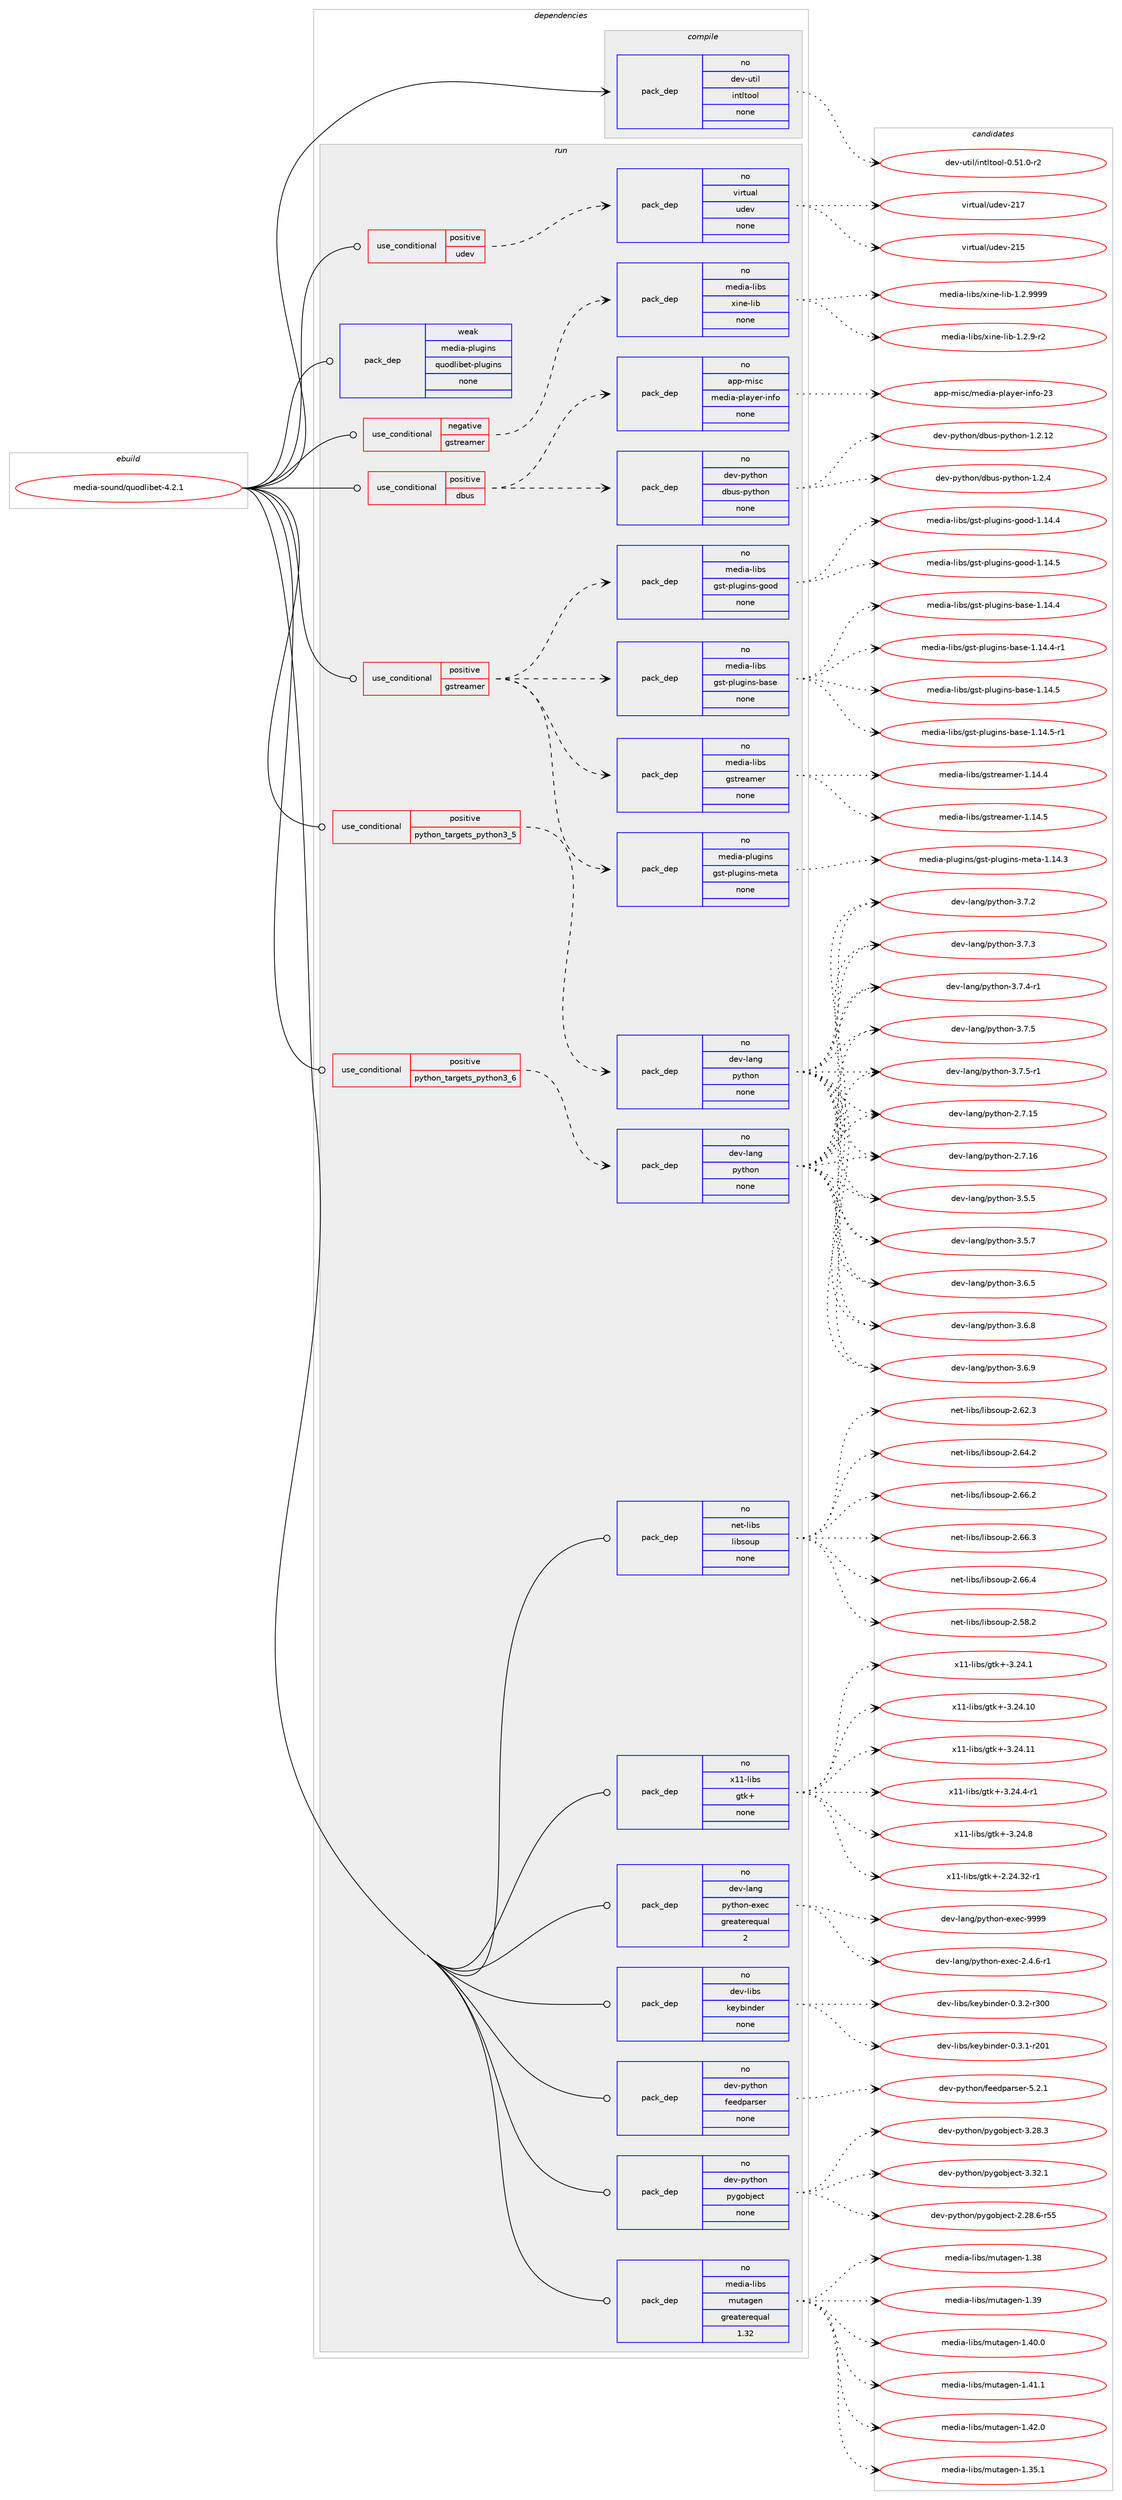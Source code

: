digraph prolog {

# *************
# Graph options
# *************

newrank=true;
concentrate=true;
compound=true;
graph [rankdir=LR,fontname=Helvetica,fontsize=10,ranksep=1.5];#, ranksep=2.5, nodesep=0.2];
edge  [arrowhead=vee];
node  [fontname=Helvetica,fontsize=10];

# **********
# The ebuild
# **********

subgraph cluster_leftcol {
color=gray;
rank=same;
label=<<i>ebuild</i>>;
id [label="media-sound/quodlibet-4.2.1", color=red, width=4, href="../media-sound/quodlibet-4.2.1.svg"];
}

# ****************
# The dependencies
# ****************

subgraph cluster_midcol {
color=gray;
label=<<i>dependencies</i>>;
subgraph cluster_compile {
fillcolor="#eeeeee";
style=filled;
label=<<i>compile</i>>;
subgraph pack594066 {
dependency803179 [label=<<TABLE BORDER="0" CELLBORDER="1" CELLSPACING="0" CELLPADDING="4" WIDTH="220"><TR><TD ROWSPAN="6" CELLPADDING="30">pack_dep</TD></TR><TR><TD WIDTH="110">no</TD></TR><TR><TD>dev-util</TD></TR><TR><TD>intltool</TD></TR><TR><TD>none</TD></TR><TR><TD></TD></TR></TABLE>>, shape=none, color=blue];
}
id:e -> dependency803179:w [weight=20,style="solid",arrowhead="vee"];
}
subgraph cluster_compileandrun {
fillcolor="#eeeeee";
style=filled;
label=<<i>compile and run</i>>;
}
subgraph cluster_run {
fillcolor="#eeeeee";
style=filled;
label=<<i>run</i>>;
subgraph cond195081 {
dependency803180 [label=<<TABLE BORDER="0" CELLBORDER="1" CELLSPACING="0" CELLPADDING="4"><TR><TD ROWSPAN="3" CELLPADDING="10">use_conditional</TD></TR><TR><TD>negative</TD></TR><TR><TD>gstreamer</TD></TR></TABLE>>, shape=none, color=red];
subgraph pack594067 {
dependency803181 [label=<<TABLE BORDER="0" CELLBORDER="1" CELLSPACING="0" CELLPADDING="4" WIDTH="220"><TR><TD ROWSPAN="6" CELLPADDING="30">pack_dep</TD></TR><TR><TD WIDTH="110">no</TD></TR><TR><TD>media-libs</TD></TR><TR><TD>xine-lib</TD></TR><TR><TD>none</TD></TR><TR><TD></TD></TR></TABLE>>, shape=none, color=blue];
}
dependency803180:e -> dependency803181:w [weight=20,style="dashed",arrowhead="vee"];
}
id:e -> dependency803180:w [weight=20,style="solid",arrowhead="odot"];
subgraph cond195082 {
dependency803182 [label=<<TABLE BORDER="0" CELLBORDER="1" CELLSPACING="0" CELLPADDING="4"><TR><TD ROWSPAN="3" CELLPADDING="10">use_conditional</TD></TR><TR><TD>positive</TD></TR><TR><TD>dbus</TD></TR></TABLE>>, shape=none, color=red];
subgraph pack594068 {
dependency803183 [label=<<TABLE BORDER="0" CELLBORDER="1" CELLSPACING="0" CELLPADDING="4" WIDTH="220"><TR><TD ROWSPAN="6" CELLPADDING="30">pack_dep</TD></TR><TR><TD WIDTH="110">no</TD></TR><TR><TD>app-misc</TD></TR><TR><TD>media-player-info</TD></TR><TR><TD>none</TD></TR><TR><TD></TD></TR></TABLE>>, shape=none, color=blue];
}
dependency803182:e -> dependency803183:w [weight=20,style="dashed",arrowhead="vee"];
subgraph pack594069 {
dependency803184 [label=<<TABLE BORDER="0" CELLBORDER="1" CELLSPACING="0" CELLPADDING="4" WIDTH="220"><TR><TD ROWSPAN="6" CELLPADDING="30">pack_dep</TD></TR><TR><TD WIDTH="110">no</TD></TR><TR><TD>dev-python</TD></TR><TR><TD>dbus-python</TD></TR><TR><TD>none</TD></TR><TR><TD></TD></TR></TABLE>>, shape=none, color=blue];
}
dependency803182:e -> dependency803184:w [weight=20,style="dashed",arrowhead="vee"];
}
id:e -> dependency803182:w [weight=20,style="solid",arrowhead="odot"];
subgraph cond195083 {
dependency803185 [label=<<TABLE BORDER="0" CELLBORDER="1" CELLSPACING="0" CELLPADDING="4"><TR><TD ROWSPAN="3" CELLPADDING="10">use_conditional</TD></TR><TR><TD>positive</TD></TR><TR><TD>gstreamer</TD></TR></TABLE>>, shape=none, color=red];
subgraph pack594070 {
dependency803186 [label=<<TABLE BORDER="0" CELLBORDER="1" CELLSPACING="0" CELLPADDING="4" WIDTH="220"><TR><TD ROWSPAN="6" CELLPADDING="30">pack_dep</TD></TR><TR><TD WIDTH="110">no</TD></TR><TR><TD>media-libs</TD></TR><TR><TD>gstreamer</TD></TR><TR><TD>none</TD></TR><TR><TD></TD></TR></TABLE>>, shape=none, color=blue];
}
dependency803185:e -> dependency803186:w [weight=20,style="dashed",arrowhead="vee"];
subgraph pack594071 {
dependency803187 [label=<<TABLE BORDER="0" CELLBORDER="1" CELLSPACING="0" CELLPADDING="4" WIDTH="220"><TR><TD ROWSPAN="6" CELLPADDING="30">pack_dep</TD></TR><TR><TD WIDTH="110">no</TD></TR><TR><TD>media-libs</TD></TR><TR><TD>gst-plugins-base</TD></TR><TR><TD>none</TD></TR><TR><TD></TD></TR></TABLE>>, shape=none, color=blue];
}
dependency803185:e -> dependency803187:w [weight=20,style="dashed",arrowhead="vee"];
subgraph pack594072 {
dependency803188 [label=<<TABLE BORDER="0" CELLBORDER="1" CELLSPACING="0" CELLPADDING="4" WIDTH="220"><TR><TD ROWSPAN="6" CELLPADDING="30">pack_dep</TD></TR><TR><TD WIDTH="110">no</TD></TR><TR><TD>media-libs</TD></TR><TR><TD>gst-plugins-good</TD></TR><TR><TD>none</TD></TR><TR><TD></TD></TR></TABLE>>, shape=none, color=blue];
}
dependency803185:e -> dependency803188:w [weight=20,style="dashed",arrowhead="vee"];
subgraph pack594073 {
dependency803189 [label=<<TABLE BORDER="0" CELLBORDER="1" CELLSPACING="0" CELLPADDING="4" WIDTH="220"><TR><TD ROWSPAN="6" CELLPADDING="30">pack_dep</TD></TR><TR><TD WIDTH="110">no</TD></TR><TR><TD>media-plugins</TD></TR><TR><TD>gst-plugins-meta</TD></TR><TR><TD>none</TD></TR><TR><TD></TD></TR></TABLE>>, shape=none, color=blue];
}
dependency803185:e -> dependency803189:w [weight=20,style="dashed",arrowhead="vee"];
}
id:e -> dependency803185:w [weight=20,style="solid",arrowhead="odot"];
subgraph cond195084 {
dependency803190 [label=<<TABLE BORDER="0" CELLBORDER="1" CELLSPACING="0" CELLPADDING="4"><TR><TD ROWSPAN="3" CELLPADDING="10">use_conditional</TD></TR><TR><TD>positive</TD></TR><TR><TD>python_targets_python3_5</TD></TR></TABLE>>, shape=none, color=red];
subgraph pack594074 {
dependency803191 [label=<<TABLE BORDER="0" CELLBORDER="1" CELLSPACING="0" CELLPADDING="4" WIDTH="220"><TR><TD ROWSPAN="6" CELLPADDING="30">pack_dep</TD></TR><TR><TD WIDTH="110">no</TD></TR><TR><TD>dev-lang</TD></TR><TR><TD>python</TD></TR><TR><TD>none</TD></TR><TR><TD></TD></TR></TABLE>>, shape=none, color=blue];
}
dependency803190:e -> dependency803191:w [weight=20,style="dashed",arrowhead="vee"];
}
id:e -> dependency803190:w [weight=20,style="solid",arrowhead="odot"];
subgraph cond195085 {
dependency803192 [label=<<TABLE BORDER="0" CELLBORDER="1" CELLSPACING="0" CELLPADDING="4"><TR><TD ROWSPAN="3" CELLPADDING="10">use_conditional</TD></TR><TR><TD>positive</TD></TR><TR><TD>python_targets_python3_6</TD></TR></TABLE>>, shape=none, color=red];
subgraph pack594075 {
dependency803193 [label=<<TABLE BORDER="0" CELLBORDER="1" CELLSPACING="0" CELLPADDING="4" WIDTH="220"><TR><TD ROWSPAN="6" CELLPADDING="30">pack_dep</TD></TR><TR><TD WIDTH="110">no</TD></TR><TR><TD>dev-lang</TD></TR><TR><TD>python</TD></TR><TR><TD>none</TD></TR><TR><TD></TD></TR></TABLE>>, shape=none, color=blue];
}
dependency803192:e -> dependency803193:w [weight=20,style="dashed",arrowhead="vee"];
}
id:e -> dependency803192:w [weight=20,style="solid",arrowhead="odot"];
subgraph cond195086 {
dependency803194 [label=<<TABLE BORDER="0" CELLBORDER="1" CELLSPACING="0" CELLPADDING="4"><TR><TD ROWSPAN="3" CELLPADDING="10">use_conditional</TD></TR><TR><TD>positive</TD></TR><TR><TD>udev</TD></TR></TABLE>>, shape=none, color=red];
subgraph pack594076 {
dependency803195 [label=<<TABLE BORDER="0" CELLBORDER="1" CELLSPACING="0" CELLPADDING="4" WIDTH="220"><TR><TD ROWSPAN="6" CELLPADDING="30">pack_dep</TD></TR><TR><TD WIDTH="110">no</TD></TR><TR><TD>virtual</TD></TR><TR><TD>udev</TD></TR><TR><TD>none</TD></TR><TR><TD></TD></TR></TABLE>>, shape=none, color=blue];
}
dependency803194:e -> dependency803195:w [weight=20,style="dashed",arrowhead="vee"];
}
id:e -> dependency803194:w [weight=20,style="solid",arrowhead="odot"];
subgraph pack594077 {
dependency803196 [label=<<TABLE BORDER="0" CELLBORDER="1" CELLSPACING="0" CELLPADDING="4" WIDTH="220"><TR><TD ROWSPAN="6" CELLPADDING="30">pack_dep</TD></TR><TR><TD WIDTH="110">no</TD></TR><TR><TD>dev-lang</TD></TR><TR><TD>python-exec</TD></TR><TR><TD>greaterequal</TD></TR><TR><TD>2</TD></TR></TABLE>>, shape=none, color=blue];
}
id:e -> dependency803196:w [weight=20,style="solid",arrowhead="odot"];
subgraph pack594078 {
dependency803197 [label=<<TABLE BORDER="0" CELLBORDER="1" CELLSPACING="0" CELLPADDING="4" WIDTH="220"><TR><TD ROWSPAN="6" CELLPADDING="30">pack_dep</TD></TR><TR><TD WIDTH="110">no</TD></TR><TR><TD>dev-libs</TD></TR><TR><TD>keybinder</TD></TR><TR><TD>none</TD></TR><TR><TD></TD></TR></TABLE>>, shape=none, color=blue];
}
id:e -> dependency803197:w [weight=20,style="solid",arrowhead="odot"];
subgraph pack594079 {
dependency803198 [label=<<TABLE BORDER="0" CELLBORDER="1" CELLSPACING="0" CELLPADDING="4" WIDTH="220"><TR><TD ROWSPAN="6" CELLPADDING="30">pack_dep</TD></TR><TR><TD WIDTH="110">no</TD></TR><TR><TD>dev-python</TD></TR><TR><TD>feedparser</TD></TR><TR><TD>none</TD></TR><TR><TD></TD></TR></TABLE>>, shape=none, color=blue];
}
id:e -> dependency803198:w [weight=20,style="solid",arrowhead="odot"];
subgraph pack594080 {
dependency803199 [label=<<TABLE BORDER="0" CELLBORDER="1" CELLSPACING="0" CELLPADDING="4" WIDTH="220"><TR><TD ROWSPAN="6" CELLPADDING="30">pack_dep</TD></TR><TR><TD WIDTH="110">no</TD></TR><TR><TD>dev-python</TD></TR><TR><TD>pygobject</TD></TR><TR><TD>none</TD></TR><TR><TD></TD></TR></TABLE>>, shape=none, color=blue];
}
id:e -> dependency803199:w [weight=20,style="solid",arrowhead="odot"];
subgraph pack594081 {
dependency803200 [label=<<TABLE BORDER="0" CELLBORDER="1" CELLSPACING="0" CELLPADDING="4" WIDTH="220"><TR><TD ROWSPAN="6" CELLPADDING="30">pack_dep</TD></TR><TR><TD WIDTH="110">no</TD></TR><TR><TD>media-libs</TD></TR><TR><TD>mutagen</TD></TR><TR><TD>greaterequal</TD></TR><TR><TD>1.32</TD></TR></TABLE>>, shape=none, color=blue];
}
id:e -> dependency803200:w [weight=20,style="solid",arrowhead="odot"];
subgraph pack594082 {
dependency803201 [label=<<TABLE BORDER="0" CELLBORDER="1" CELLSPACING="0" CELLPADDING="4" WIDTH="220"><TR><TD ROWSPAN="6" CELLPADDING="30">pack_dep</TD></TR><TR><TD WIDTH="110">no</TD></TR><TR><TD>net-libs</TD></TR><TR><TD>libsoup</TD></TR><TR><TD>none</TD></TR><TR><TD></TD></TR></TABLE>>, shape=none, color=blue];
}
id:e -> dependency803201:w [weight=20,style="solid",arrowhead="odot"];
subgraph pack594083 {
dependency803202 [label=<<TABLE BORDER="0" CELLBORDER="1" CELLSPACING="0" CELLPADDING="4" WIDTH="220"><TR><TD ROWSPAN="6" CELLPADDING="30">pack_dep</TD></TR><TR><TD WIDTH="110">no</TD></TR><TR><TD>x11-libs</TD></TR><TR><TD>gtk+</TD></TR><TR><TD>none</TD></TR><TR><TD></TD></TR></TABLE>>, shape=none, color=blue];
}
id:e -> dependency803202:w [weight=20,style="solid",arrowhead="odot"];
subgraph pack594084 {
dependency803203 [label=<<TABLE BORDER="0" CELLBORDER="1" CELLSPACING="0" CELLPADDING="4" WIDTH="220"><TR><TD ROWSPAN="6" CELLPADDING="30">pack_dep</TD></TR><TR><TD WIDTH="110">weak</TD></TR><TR><TD>media-plugins</TD></TR><TR><TD>quodlibet-plugins</TD></TR><TR><TD>none</TD></TR><TR><TD></TD></TR></TABLE>>, shape=none, color=blue];
}
id:e -> dependency803203:w [weight=20,style="solid",arrowhead="odot"];
}
}

# **************
# The candidates
# **************

subgraph cluster_choices {
rank=same;
color=gray;
label=<<i>candidates</i>>;

subgraph choice594066 {
color=black;
nodesep=1;
choice1001011184511711610510847105110116108116111111108454846534946484511450 [label="dev-util/intltool-0.51.0-r2", color=red, width=4,href="../dev-util/intltool-0.51.0-r2.svg"];
dependency803179:e -> choice1001011184511711610510847105110116108116111111108454846534946484511450:w [style=dotted,weight="100"];
}
subgraph choice594067 {
color=black;
nodesep=1;
choice1091011001059745108105981154712010511010145108105984549465046574511450 [label="media-libs/xine-lib-1.2.9-r2", color=red, width=4,href="../media-libs/xine-lib-1.2.9-r2.svg"];
choice109101100105974510810598115471201051101014510810598454946504657575757 [label="media-libs/xine-lib-1.2.9999", color=red, width=4,href="../media-libs/xine-lib-1.2.9999.svg"];
dependency803181:e -> choice1091011001059745108105981154712010511010145108105984549465046574511450:w [style=dotted,weight="100"];
dependency803181:e -> choice109101100105974510810598115471201051101014510810598454946504657575757:w [style=dotted,weight="100"];
}
subgraph choice594068 {
color=black;
nodesep=1;
choice9711211245109105115994710910110010597451121089712110111445105110102111455051 [label="app-misc/media-player-info-23", color=red, width=4,href="../app-misc/media-player-info-23.svg"];
dependency803183:e -> choice9711211245109105115994710910110010597451121089712110111445105110102111455051:w [style=dotted,weight="100"];
}
subgraph choice594069 {
color=black;
nodesep=1;
choice1001011184511212111610411111047100981171154511212111610411111045494650464950 [label="dev-python/dbus-python-1.2.12", color=red, width=4,href="../dev-python/dbus-python-1.2.12.svg"];
choice10010111845112121116104111110471009811711545112121116104111110454946504652 [label="dev-python/dbus-python-1.2.4", color=red, width=4,href="../dev-python/dbus-python-1.2.4.svg"];
dependency803184:e -> choice1001011184511212111610411111047100981171154511212111610411111045494650464950:w [style=dotted,weight="100"];
dependency803184:e -> choice10010111845112121116104111110471009811711545112121116104111110454946504652:w [style=dotted,weight="100"];
}
subgraph choice594070 {
color=black;
nodesep=1;
choice109101100105974510810598115471031151161141019710910111445494649524652 [label="media-libs/gstreamer-1.14.4", color=red, width=4,href="../media-libs/gstreamer-1.14.4.svg"];
choice109101100105974510810598115471031151161141019710910111445494649524653 [label="media-libs/gstreamer-1.14.5", color=red, width=4,href="../media-libs/gstreamer-1.14.5.svg"];
dependency803186:e -> choice109101100105974510810598115471031151161141019710910111445494649524652:w [style=dotted,weight="100"];
dependency803186:e -> choice109101100105974510810598115471031151161141019710910111445494649524653:w [style=dotted,weight="100"];
}
subgraph choice594071 {
color=black;
nodesep=1;
choice109101100105974510810598115471031151164511210811710310511011545989711510145494649524652 [label="media-libs/gst-plugins-base-1.14.4", color=red, width=4,href="../media-libs/gst-plugins-base-1.14.4.svg"];
choice1091011001059745108105981154710311511645112108117103105110115459897115101454946495246524511449 [label="media-libs/gst-plugins-base-1.14.4-r1", color=red, width=4,href="../media-libs/gst-plugins-base-1.14.4-r1.svg"];
choice109101100105974510810598115471031151164511210811710310511011545989711510145494649524653 [label="media-libs/gst-plugins-base-1.14.5", color=red, width=4,href="../media-libs/gst-plugins-base-1.14.5.svg"];
choice1091011001059745108105981154710311511645112108117103105110115459897115101454946495246534511449 [label="media-libs/gst-plugins-base-1.14.5-r1", color=red, width=4,href="../media-libs/gst-plugins-base-1.14.5-r1.svg"];
dependency803187:e -> choice109101100105974510810598115471031151164511210811710310511011545989711510145494649524652:w [style=dotted,weight="100"];
dependency803187:e -> choice1091011001059745108105981154710311511645112108117103105110115459897115101454946495246524511449:w [style=dotted,weight="100"];
dependency803187:e -> choice109101100105974510810598115471031151164511210811710310511011545989711510145494649524653:w [style=dotted,weight="100"];
dependency803187:e -> choice1091011001059745108105981154710311511645112108117103105110115459897115101454946495246534511449:w [style=dotted,weight="100"];
}
subgraph choice594072 {
color=black;
nodesep=1;
choice10910110010597451081059811547103115116451121081171031051101154510311111110045494649524652 [label="media-libs/gst-plugins-good-1.14.4", color=red, width=4,href="../media-libs/gst-plugins-good-1.14.4.svg"];
choice10910110010597451081059811547103115116451121081171031051101154510311111110045494649524653 [label="media-libs/gst-plugins-good-1.14.5", color=red, width=4,href="../media-libs/gst-plugins-good-1.14.5.svg"];
dependency803188:e -> choice10910110010597451081059811547103115116451121081171031051101154510311111110045494649524652:w [style=dotted,weight="100"];
dependency803188:e -> choice10910110010597451081059811547103115116451121081171031051101154510311111110045494649524653:w [style=dotted,weight="100"];
}
subgraph choice594073 {
color=black;
nodesep=1;
choice10910110010597451121081171031051101154710311511645112108117103105110115451091011169745494649524651 [label="media-plugins/gst-plugins-meta-1.14.3", color=red, width=4,href="../media-plugins/gst-plugins-meta-1.14.3.svg"];
dependency803189:e -> choice10910110010597451121081171031051101154710311511645112108117103105110115451091011169745494649524651:w [style=dotted,weight="100"];
}
subgraph choice594074 {
color=black;
nodesep=1;
choice10010111845108971101034711212111610411111045504655464953 [label="dev-lang/python-2.7.15", color=red, width=4,href="../dev-lang/python-2.7.15.svg"];
choice10010111845108971101034711212111610411111045504655464954 [label="dev-lang/python-2.7.16", color=red, width=4,href="../dev-lang/python-2.7.16.svg"];
choice100101118451089711010347112121116104111110455146534653 [label="dev-lang/python-3.5.5", color=red, width=4,href="../dev-lang/python-3.5.5.svg"];
choice100101118451089711010347112121116104111110455146534655 [label="dev-lang/python-3.5.7", color=red, width=4,href="../dev-lang/python-3.5.7.svg"];
choice100101118451089711010347112121116104111110455146544653 [label="dev-lang/python-3.6.5", color=red, width=4,href="../dev-lang/python-3.6.5.svg"];
choice100101118451089711010347112121116104111110455146544656 [label="dev-lang/python-3.6.8", color=red, width=4,href="../dev-lang/python-3.6.8.svg"];
choice100101118451089711010347112121116104111110455146544657 [label="dev-lang/python-3.6.9", color=red, width=4,href="../dev-lang/python-3.6.9.svg"];
choice100101118451089711010347112121116104111110455146554650 [label="dev-lang/python-3.7.2", color=red, width=4,href="../dev-lang/python-3.7.2.svg"];
choice100101118451089711010347112121116104111110455146554651 [label="dev-lang/python-3.7.3", color=red, width=4,href="../dev-lang/python-3.7.3.svg"];
choice1001011184510897110103471121211161041111104551465546524511449 [label="dev-lang/python-3.7.4-r1", color=red, width=4,href="../dev-lang/python-3.7.4-r1.svg"];
choice100101118451089711010347112121116104111110455146554653 [label="dev-lang/python-3.7.5", color=red, width=4,href="../dev-lang/python-3.7.5.svg"];
choice1001011184510897110103471121211161041111104551465546534511449 [label="dev-lang/python-3.7.5-r1", color=red, width=4,href="../dev-lang/python-3.7.5-r1.svg"];
dependency803191:e -> choice10010111845108971101034711212111610411111045504655464953:w [style=dotted,weight="100"];
dependency803191:e -> choice10010111845108971101034711212111610411111045504655464954:w [style=dotted,weight="100"];
dependency803191:e -> choice100101118451089711010347112121116104111110455146534653:w [style=dotted,weight="100"];
dependency803191:e -> choice100101118451089711010347112121116104111110455146534655:w [style=dotted,weight="100"];
dependency803191:e -> choice100101118451089711010347112121116104111110455146544653:w [style=dotted,weight="100"];
dependency803191:e -> choice100101118451089711010347112121116104111110455146544656:w [style=dotted,weight="100"];
dependency803191:e -> choice100101118451089711010347112121116104111110455146544657:w [style=dotted,weight="100"];
dependency803191:e -> choice100101118451089711010347112121116104111110455146554650:w [style=dotted,weight="100"];
dependency803191:e -> choice100101118451089711010347112121116104111110455146554651:w [style=dotted,weight="100"];
dependency803191:e -> choice1001011184510897110103471121211161041111104551465546524511449:w [style=dotted,weight="100"];
dependency803191:e -> choice100101118451089711010347112121116104111110455146554653:w [style=dotted,weight="100"];
dependency803191:e -> choice1001011184510897110103471121211161041111104551465546534511449:w [style=dotted,weight="100"];
}
subgraph choice594075 {
color=black;
nodesep=1;
choice10010111845108971101034711212111610411111045504655464953 [label="dev-lang/python-2.7.15", color=red, width=4,href="../dev-lang/python-2.7.15.svg"];
choice10010111845108971101034711212111610411111045504655464954 [label="dev-lang/python-2.7.16", color=red, width=4,href="../dev-lang/python-2.7.16.svg"];
choice100101118451089711010347112121116104111110455146534653 [label="dev-lang/python-3.5.5", color=red, width=4,href="../dev-lang/python-3.5.5.svg"];
choice100101118451089711010347112121116104111110455146534655 [label="dev-lang/python-3.5.7", color=red, width=4,href="../dev-lang/python-3.5.7.svg"];
choice100101118451089711010347112121116104111110455146544653 [label="dev-lang/python-3.6.5", color=red, width=4,href="../dev-lang/python-3.6.5.svg"];
choice100101118451089711010347112121116104111110455146544656 [label="dev-lang/python-3.6.8", color=red, width=4,href="../dev-lang/python-3.6.8.svg"];
choice100101118451089711010347112121116104111110455146544657 [label="dev-lang/python-3.6.9", color=red, width=4,href="../dev-lang/python-3.6.9.svg"];
choice100101118451089711010347112121116104111110455146554650 [label="dev-lang/python-3.7.2", color=red, width=4,href="../dev-lang/python-3.7.2.svg"];
choice100101118451089711010347112121116104111110455146554651 [label="dev-lang/python-3.7.3", color=red, width=4,href="../dev-lang/python-3.7.3.svg"];
choice1001011184510897110103471121211161041111104551465546524511449 [label="dev-lang/python-3.7.4-r1", color=red, width=4,href="../dev-lang/python-3.7.4-r1.svg"];
choice100101118451089711010347112121116104111110455146554653 [label="dev-lang/python-3.7.5", color=red, width=4,href="../dev-lang/python-3.7.5.svg"];
choice1001011184510897110103471121211161041111104551465546534511449 [label="dev-lang/python-3.7.5-r1", color=red, width=4,href="../dev-lang/python-3.7.5-r1.svg"];
dependency803193:e -> choice10010111845108971101034711212111610411111045504655464953:w [style=dotted,weight="100"];
dependency803193:e -> choice10010111845108971101034711212111610411111045504655464954:w [style=dotted,weight="100"];
dependency803193:e -> choice100101118451089711010347112121116104111110455146534653:w [style=dotted,weight="100"];
dependency803193:e -> choice100101118451089711010347112121116104111110455146534655:w [style=dotted,weight="100"];
dependency803193:e -> choice100101118451089711010347112121116104111110455146544653:w [style=dotted,weight="100"];
dependency803193:e -> choice100101118451089711010347112121116104111110455146544656:w [style=dotted,weight="100"];
dependency803193:e -> choice100101118451089711010347112121116104111110455146544657:w [style=dotted,weight="100"];
dependency803193:e -> choice100101118451089711010347112121116104111110455146554650:w [style=dotted,weight="100"];
dependency803193:e -> choice100101118451089711010347112121116104111110455146554651:w [style=dotted,weight="100"];
dependency803193:e -> choice1001011184510897110103471121211161041111104551465546524511449:w [style=dotted,weight="100"];
dependency803193:e -> choice100101118451089711010347112121116104111110455146554653:w [style=dotted,weight="100"];
dependency803193:e -> choice1001011184510897110103471121211161041111104551465546534511449:w [style=dotted,weight="100"];
}
subgraph choice594076 {
color=black;
nodesep=1;
choice118105114116117971084711710010111845504953 [label="virtual/udev-215", color=red, width=4,href="../virtual/udev-215.svg"];
choice118105114116117971084711710010111845504955 [label="virtual/udev-217", color=red, width=4,href="../virtual/udev-217.svg"];
dependency803195:e -> choice118105114116117971084711710010111845504953:w [style=dotted,weight="100"];
dependency803195:e -> choice118105114116117971084711710010111845504955:w [style=dotted,weight="100"];
}
subgraph choice594077 {
color=black;
nodesep=1;
choice10010111845108971101034711212111610411111045101120101994550465246544511449 [label="dev-lang/python-exec-2.4.6-r1", color=red, width=4,href="../dev-lang/python-exec-2.4.6-r1.svg"];
choice10010111845108971101034711212111610411111045101120101994557575757 [label="dev-lang/python-exec-9999", color=red, width=4,href="../dev-lang/python-exec-9999.svg"];
dependency803196:e -> choice10010111845108971101034711212111610411111045101120101994550465246544511449:w [style=dotted,weight="100"];
dependency803196:e -> choice10010111845108971101034711212111610411111045101120101994557575757:w [style=dotted,weight="100"];
}
subgraph choice594078 {
color=black;
nodesep=1;
choice1001011184510810598115471071011219810511010010111445484651464945114504849 [label="dev-libs/keybinder-0.3.1-r201", color=red, width=4,href="../dev-libs/keybinder-0.3.1-r201.svg"];
choice1001011184510810598115471071011219810511010010111445484651465045114514848 [label="dev-libs/keybinder-0.3.2-r300", color=red, width=4,href="../dev-libs/keybinder-0.3.2-r300.svg"];
dependency803197:e -> choice1001011184510810598115471071011219810511010010111445484651464945114504849:w [style=dotted,weight="100"];
dependency803197:e -> choice1001011184510810598115471071011219810511010010111445484651465045114514848:w [style=dotted,weight="100"];
}
subgraph choice594079 {
color=black;
nodesep=1;
choice100101118451121211161041111104710210110110011297114115101114455346504649 [label="dev-python/feedparser-5.2.1", color=red, width=4,href="../dev-python/feedparser-5.2.1.svg"];
dependency803198:e -> choice100101118451121211161041111104710210110110011297114115101114455346504649:w [style=dotted,weight="100"];
}
subgraph choice594080 {
color=black;
nodesep=1;
choice1001011184511212111610411111047112121103111981061019911645504650564654451145353 [label="dev-python/pygobject-2.28.6-r55", color=red, width=4,href="../dev-python/pygobject-2.28.6-r55.svg"];
choice1001011184511212111610411111047112121103111981061019911645514650564651 [label="dev-python/pygobject-3.28.3", color=red, width=4,href="../dev-python/pygobject-3.28.3.svg"];
choice1001011184511212111610411111047112121103111981061019911645514651504649 [label="dev-python/pygobject-3.32.1", color=red, width=4,href="../dev-python/pygobject-3.32.1.svg"];
dependency803199:e -> choice1001011184511212111610411111047112121103111981061019911645504650564654451145353:w [style=dotted,weight="100"];
dependency803199:e -> choice1001011184511212111610411111047112121103111981061019911645514650564651:w [style=dotted,weight="100"];
dependency803199:e -> choice1001011184511212111610411111047112121103111981061019911645514651504649:w [style=dotted,weight="100"];
}
subgraph choice594081 {
color=black;
nodesep=1;
choice109101100105974510810598115471091171169710310111045494651534649 [label="media-libs/mutagen-1.35.1", color=red, width=4,href="../media-libs/mutagen-1.35.1.svg"];
choice10910110010597451081059811547109117116971031011104549465156 [label="media-libs/mutagen-1.38", color=red, width=4,href="../media-libs/mutagen-1.38.svg"];
choice10910110010597451081059811547109117116971031011104549465157 [label="media-libs/mutagen-1.39", color=red, width=4,href="../media-libs/mutagen-1.39.svg"];
choice109101100105974510810598115471091171169710310111045494652484648 [label="media-libs/mutagen-1.40.0", color=red, width=4,href="../media-libs/mutagen-1.40.0.svg"];
choice109101100105974510810598115471091171169710310111045494652494649 [label="media-libs/mutagen-1.41.1", color=red, width=4,href="../media-libs/mutagen-1.41.1.svg"];
choice109101100105974510810598115471091171169710310111045494652504648 [label="media-libs/mutagen-1.42.0", color=red, width=4,href="../media-libs/mutagen-1.42.0.svg"];
dependency803200:e -> choice109101100105974510810598115471091171169710310111045494651534649:w [style=dotted,weight="100"];
dependency803200:e -> choice10910110010597451081059811547109117116971031011104549465156:w [style=dotted,weight="100"];
dependency803200:e -> choice10910110010597451081059811547109117116971031011104549465157:w [style=dotted,weight="100"];
dependency803200:e -> choice109101100105974510810598115471091171169710310111045494652484648:w [style=dotted,weight="100"];
dependency803200:e -> choice109101100105974510810598115471091171169710310111045494652494649:w [style=dotted,weight="100"];
dependency803200:e -> choice109101100105974510810598115471091171169710310111045494652504648:w [style=dotted,weight="100"];
}
subgraph choice594082 {
color=black;
nodesep=1;
choice1101011164510810598115471081059811511111711245504653564650 [label="net-libs/libsoup-2.58.2", color=red, width=4,href="../net-libs/libsoup-2.58.2.svg"];
choice1101011164510810598115471081059811511111711245504654504651 [label="net-libs/libsoup-2.62.3", color=red, width=4,href="../net-libs/libsoup-2.62.3.svg"];
choice1101011164510810598115471081059811511111711245504654524650 [label="net-libs/libsoup-2.64.2", color=red, width=4,href="../net-libs/libsoup-2.64.2.svg"];
choice1101011164510810598115471081059811511111711245504654544650 [label="net-libs/libsoup-2.66.2", color=red, width=4,href="../net-libs/libsoup-2.66.2.svg"];
choice1101011164510810598115471081059811511111711245504654544651 [label="net-libs/libsoup-2.66.3", color=red, width=4,href="../net-libs/libsoup-2.66.3.svg"];
choice1101011164510810598115471081059811511111711245504654544652 [label="net-libs/libsoup-2.66.4", color=red, width=4,href="../net-libs/libsoup-2.66.4.svg"];
dependency803201:e -> choice1101011164510810598115471081059811511111711245504653564650:w [style=dotted,weight="100"];
dependency803201:e -> choice1101011164510810598115471081059811511111711245504654504651:w [style=dotted,weight="100"];
dependency803201:e -> choice1101011164510810598115471081059811511111711245504654524650:w [style=dotted,weight="100"];
dependency803201:e -> choice1101011164510810598115471081059811511111711245504654544650:w [style=dotted,weight="100"];
dependency803201:e -> choice1101011164510810598115471081059811511111711245504654544651:w [style=dotted,weight="100"];
dependency803201:e -> choice1101011164510810598115471081059811511111711245504654544652:w [style=dotted,weight="100"];
}
subgraph choice594083 {
color=black;
nodesep=1;
choice12049494510810598115471031161074345504650524651504511449 [label="x11-libs/gtk+-2.24.32-r1", color=red, width=4,href="../x11-libs/gtk+-2.24.32-r1.svg"];
choice12049494510810598115471031161074345514650524649 [label="x11-libs/gtk+-3.24.1", color=red, width=4,href="../x11-libs/gtk+-3.24.1.svg"];
choice1204949451081059811547103116107434551465052464948 [label="x11-libs/gtk+-3.24.10", color=red, width=4,href="../x11-libs/gtk+-3.24.10.svg"];
choice1204949451081059811547103116107434551465052464949 [label="x11-libs/gtk+-3.24.11", color=red, width=4,href="../x11-libs/gtk+-3.24.11.svg"];
choice120494945108105981154710311610743455146505246524511449 [label="x11-libs/gtk+-3.24.4-r1", color=red, width=4,href="../x11-libs/gtk+-3.24.4-r1.svg"];
choice12049494510810598115471031161074345514650524656 [label="x11-libs/gtk+-3.24.8", color=red, width=4,href="../x11-libs/gtk+-3.24.8.svg"];
dependency803202:e -> choice12049494510810598115471031161074345504650524651504511449:w [style=dotted,weight="100"];
dependency803202:e -> choice12049494510810598115471031161074345514650524649:w [style=dotted,weight="100"];
dependency803202:e -> choice1204949451081059811547103116107434551465052464948:w [style=dotted,weight="100"];
dependency803202:e -> choice1204949451081059811547103116107434551465052464949:w [style=dotted,weight="100"];
dependency803202:e -> choice120494945108105981154710311610743455146505246524511449:w [style=dotted,weight="100"];
dependency803202:e -> choice12049494510810598115471031161074345514650524656:w [style=dotted,weight="100"];
}
subgraph choice594084 {
color=black;
nodesep=1;
}
}

}
